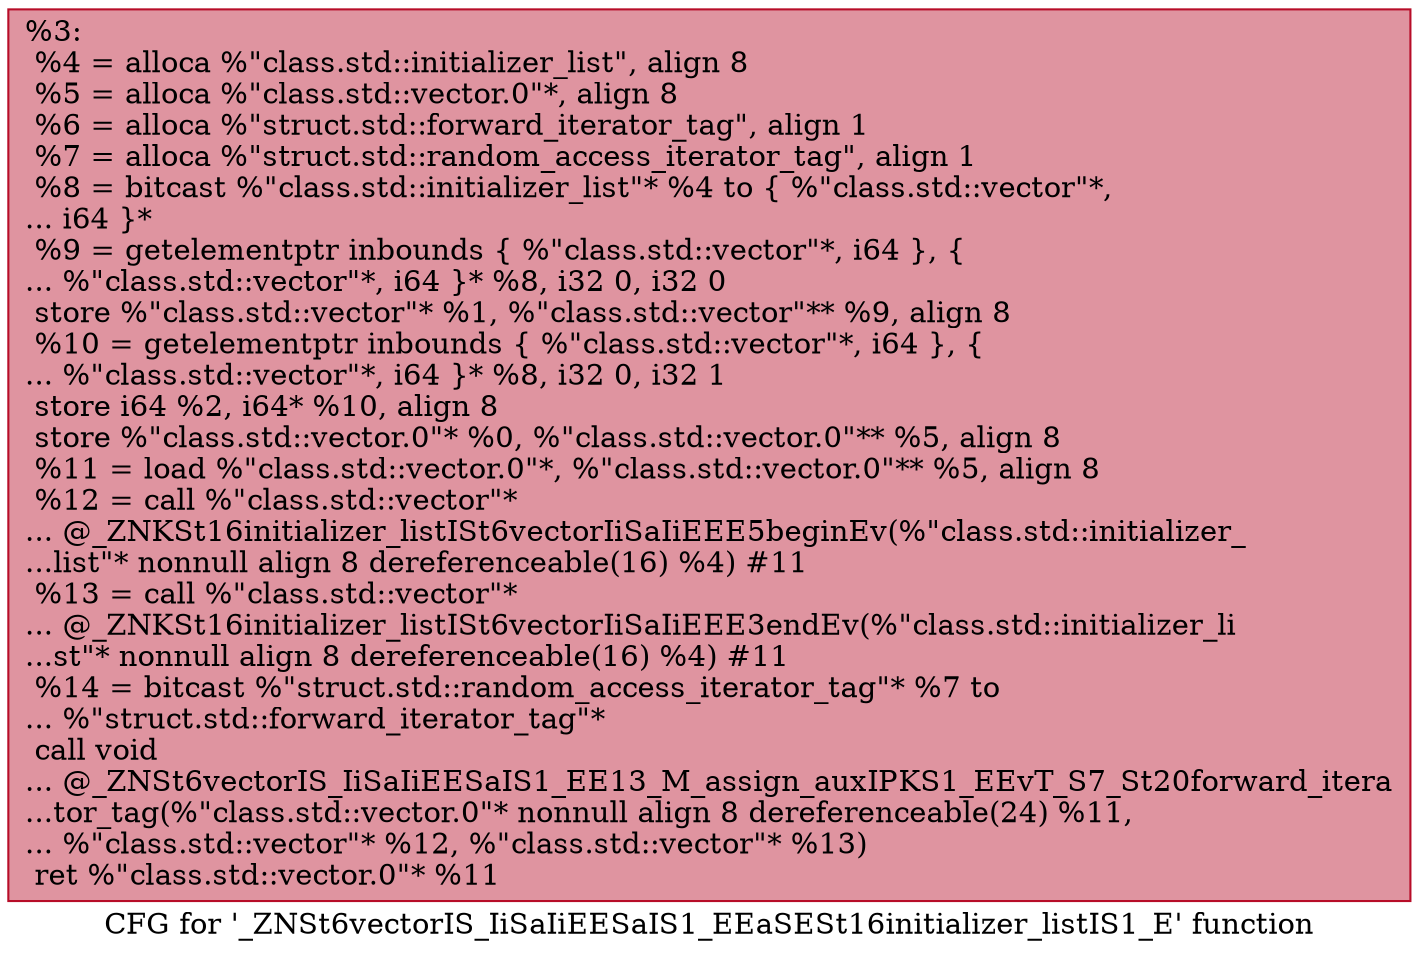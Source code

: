 digraph "CFG for '_ZNSt6vectorIS_IiSaIiEESaIS1_EEaSESt16initializer_listIS1_E' function" {
	label="CFG for '_ZNSt6vectorIS_IiSaIiEESaIS1_EEaSESt16initializer_listIS1_E' function";

	Node0x559aeaac4c20 [shape=record,color="#b70d28ff", style=filled, fillcolor="#b70d2870",label="{%3:\l  %4 = alloca %\"class.std::initializer_list\", align 8\l  %5 = alloca %\"class.std::vector.0\"*, align 8\l  %6 = alloca %\"struct.std::forward_iterator_tag\", align 1\l  %7 = alloca %\"struct.std::random_access_iterator_tag\", align 1\l  %8 = bitcast %\"class.std::initializer_list\"* %4 to \{ %\"class.std::vector\"*,\l... i64 \}*\l  %9 = getelementptr inbounds \{ %\"class.std::vector\"*, i64 \}, \{\l... %\"class.std::vector\"*, i64 \}* %8, i32 0, i32 0\l  store %\"class.std::vector\"* %1, %\"class.std::vector\"** %9, align 8\l  %10 = getelementptr inbounds \{ %\"class.std::vector\"*, i64 \}, \{\l... %\"class.std::vector\"*, i64 \}* %8, i32 0, i32 1\l  store i64 %2, i64* %10, align 8\l  store %\"class.std::vector.0\"* %0, %\"class.std::vector.0\"** %5, align 8\l  %11 = load %\"class.std::vector.0\"*, %\"class.std::vector.0\"** %5, align 8\l  %12 = call %\"class.std::vector\"*\l... @_ZNKSt16initializer_listISt6vectorIiSaIiEEE5beginEv(%\"class.std::initializer_\l...list\"* nonnull align 8 dereferenceable(16) %4) #11\l  %13 = call %\"class.std::vector\"*\l... @_ZNKSt16initializer_listISt6vectorIiSaIiEEE3endEv(%\"class.std::initializer_li\l...st\"* nonnull align 8 dereferenceable(16) %4) #11\l  %14 = bitcast %\"struct.std::random_access_iterator_tag\"* %7 to\l... %\"struct.std::forward_iterator_tag\"*\l  call void\l... @_ZNSt6vectorIS_IiSaIiEESaIS1_EE13_M_assign_auxIPKS1_EEvT_S7_St20forward_itera\l...tor_tag(%\"class.std::vector.0\"* nonnull align 8 dereferenceable(24) %11,\l... %\"class.std::vector\"* %12, %\"class.std::vector\"* %13)\l  ret %\"class.std::vector.0\"* %11\l}"];
}
